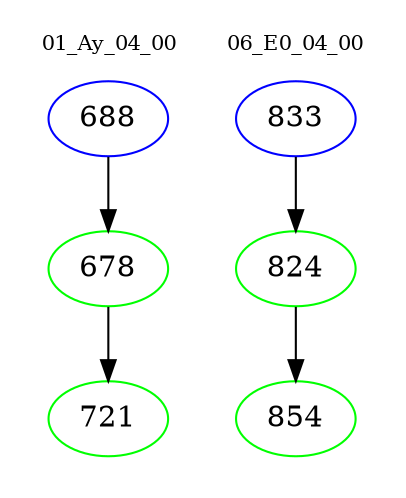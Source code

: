 digraph{
subgraph cluster_0 {
color = white
label = "01_Ay_04_00";
fontsize=10;
T0_688 [label="688", color="blue"]
T0_688 -> T0_678 [color="black"]
T0_678 [label="678", color="green"]
T0_678 -> T0_721 [color="black"]
T0_721 [label="721", color="green"]
}
subgraph cluster_1 {
color = white
label = "06_E0_04_00";
fontsize=10;
T1_833 [label="833", color="blue"]
T1_833 -> T1_824 [color="black"]
T1_824 [label="824", color="green"]
T1_824 -> T1_854 [color="black"]
T1_854 [label="854", color="green"]
}
}
